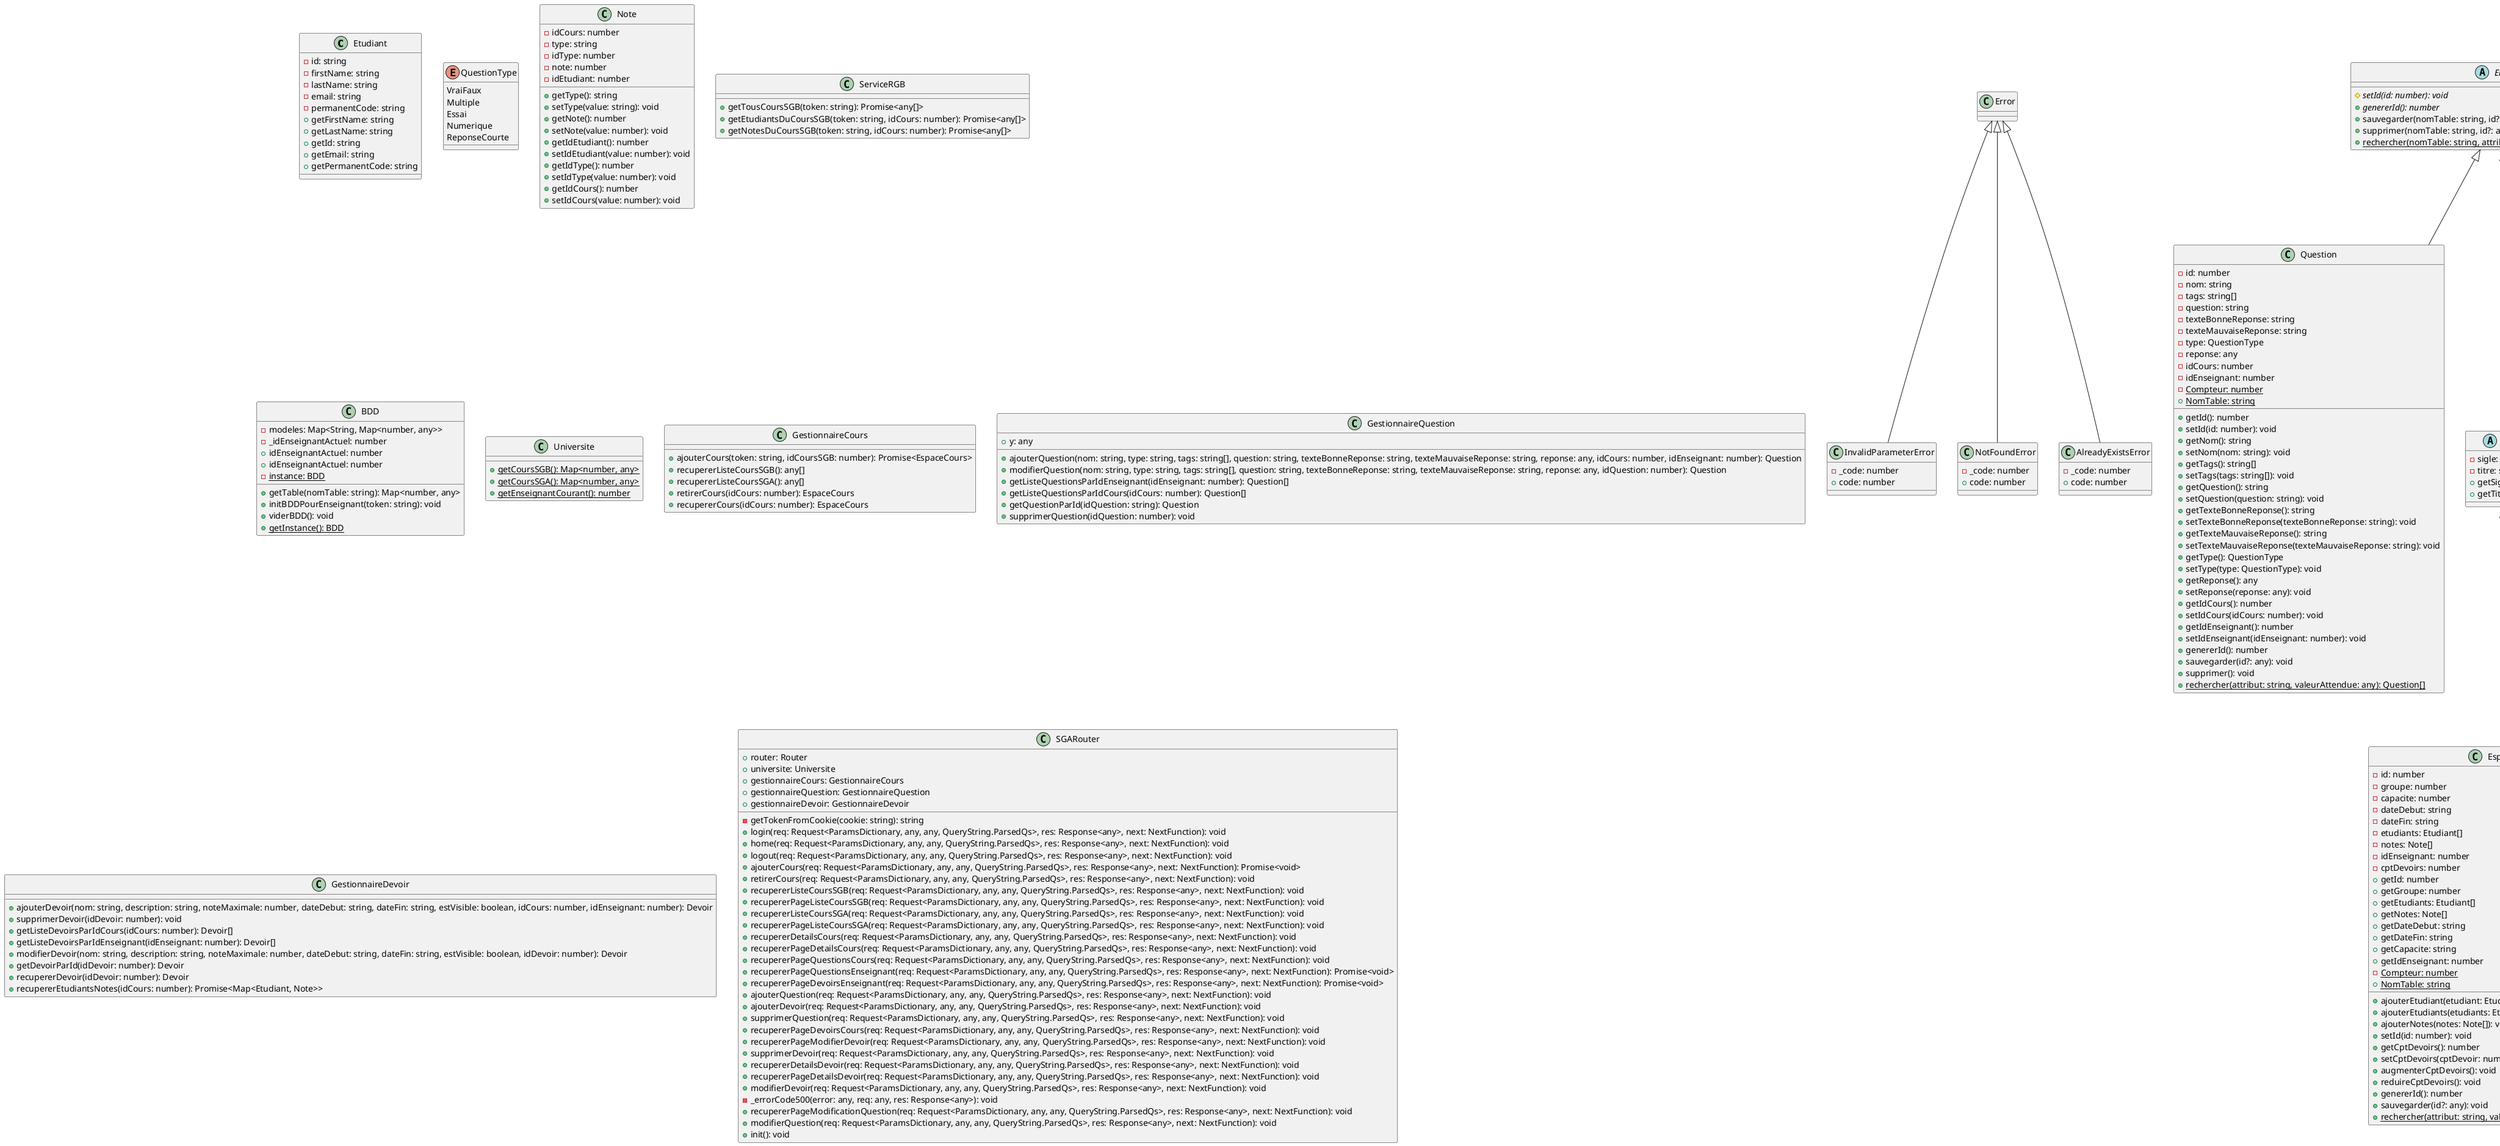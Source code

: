 @startuml
class Etudiant {
    -id: string
    -firstName: string
    -lastName: string
    -email: string
    -permanentCode: string
    +getFirstName: string
    +getLastName: string
    +getId: string
    +getEmail: string
    +getPermanentCode: string
}
class InvalidParameterError extends Error {
    -_code: number
    +code: number
}
enum QuestionType {
    VraiFaux
    Multiple
    Essai
    Numerique
    ReponseCourte
}
class Question extends EntiteBDD {
    -id: number
    -nom: string
    -tags: string[]
    -question: string
    -texteBonneReponse: string
    -texteMauvaiseReponse: string
    -type: QuestionType
    -reponse: any
    -idCours: number
    -idEnseignant: number
    +getId(): number
    +setId(id: number): void
    +getNom(): string
    +setNom(nom: string): void
    +getTags(): string[]
    +setTags(tags: string[]): void
    +getQuestion(): string
    +setQuestion(question: string): void
    +getTexteBonneReponse(): string
    +setTexteBonneReponse(texteBonneReponse: string): void
    +getTexteMauvaiseReponse(): string
    +setTexteMauvaiseReponse(texteMauvaiseReponse: string): void
    +getType(): QuestionType
    +setType(type: QuestionType): void
    +getReponse(): any
    +setReponse(reponse: any): void
    +getIdCours(): number
    +setIdCours(idCours: number): void
    +getIdEnseignant(): number
    +setIdEnseignant(idEnseignant: number): void
    +genererId(): number
    +sauvegarder(id?: any): void
    +supprimer(): void
    -{static} Compteur: number
    +{static} NomTable: string
    +{static} rechercher(attribut: string, valeurAttendue: any): Question[]
}
abstract class EntiteBDD {
    #{abstract} setId(id: number): void
    +{abstract} genererId(): number
    +sauvegarder(nomTable: string, id?: any): void
    +supprimer(nomTable: string, id?: any): void
    +{static} rechercher(nomTable: string, attribut: string, valeurAttendue: any): any[]
}
abstract class Cours extends EntiteBDD {
    -sigle: string
    -titre: string
    +getSigle: string
    +getTitre: string
}
class Note {
    -idCours: number
    -type: string
    -idType: number
    -note: number
    -idEtudiant: number
    +getType(): string
    +setType(value: string): void
    +getNote(): number
    +setNote(value: number): void
    +getIdEtudiant(): number
    +setIdEtudiant(value: number): void
    +getIdType(): number
    +setIdType(value: number): void
    +getIdCours(): number
    +setIdCours(value: number): void
}
class EspaceCours extends Cours {
    -id: number
    -groupe: number
    -capacite: number
    -dateDebut: string
    -dateFin: string
    -etudiants: Etudiant[]
    -notes: Note[]
    -idEnseignant: number
    -cptDevoirs: number
    +getId: number
    +getGroupe: number
    +getEtudiants: Etudiant[]
    +getNotes: Note[]
    +getDateDebut: string
    +getDateFin: string
    +getCapacite: string
    +getIdEnseignant: number
    +ajouterEtudiant(etudiant: Etudiant): void
    +ajouterEtudiants(etudiants: Etudiant[]): void
    +ajouterNotes(notes: Note[]): void
    +setId(id: number): void
    +getCptDevoirs(): number
    +setCptDevoirs(cptDevoir: number): void
    +augmenterCptDevoirs(): void
    +reduireCptDevoirs(): void
    +genererId(): number
    +sauvegarder(id?: any): void
    -{static} Compteur: number
    +{static} NomTable: string
    +{static} rechercher(attribut: string, valeurAttendue: any): EspaceCours[]
}
class ServiceRGB {
    +getTousCoursSGB(token: string): Promise<any[]>
    +getEtudiantsDuCoursSGB(token: string, idCours: number): Promise<any[]>
    +getNotesDuCoursSGB(token: string, idCours: number): Promise<any[]>
}
class BDD {
    -modeles: Map<String, Map<number, any>>
    -_idEnseignantActuel: number
    +idEnseignantActuel: number
    +idEnseignantActuel: number
    +getTable(nomTable: string): Map<number, any>
    +initBDDPourEnseignant(token: string): void
    +viderBDD(): void
    -{static} instance: BDD
    +{static} getInstance(): BDD
}
class NotFoundError extends Error {
    -_code: number
    +code: number
}
class AlreadyExistsError extends Error {
    -_code: number
    +code: number
}
class Universite {
    +{static} getCoursSGB(): Map<number, any>
    +{static} getCoursSGA(): Map<number, any>
    +{static} getEnseignantCourant(): number
}
class GestionnaireCours {
    +ajouterCours(token: string, idCoursSGB: number): Promise<EspaceCours>
    +recupererListeCoursSGB(): any[]
    +recupererListeCoursSGA(): any[]
    +retirerCours(idCours: number): EspaceCours
    +recupererCours(idCours: number): EspaceCours
}
class GestionnaireQuestion {
    +ajouterQuestion(nom: string, type: string, tags: string[], question: string, texteBonneReponse: string, texteMauvaiseReponse: string, reponse: any, idCours: number, idEnseignant: number): Question
    +modifierQuestion(nom: string, type: string, tags: string[], question: string, texteBonneReponse: string, texteMauvaiseReponse: string, reponse: any, idQuestion: number): Question
    +getListeQuestionsParIdEnseignant(idEnseignant: number): Question[]
    +getListeQuestionsParIdCours(idCours: number): Question[]
    +y: any
    +getQuestionParId(idQuestion: string): Question
    +supprimerQuestion(idQuestion: number): void
}
class Devoir extends EntiteBDD {
    -id: number
    -nom: string
    -description: string
    -noteMaximale: number
    -dateDebut: string
    -dateFin: string
    -estVisible: boolean
    -idCours: number
    -idEnseignant: number
    +getId(): number
    +setId(id: number): void
    +getNom(): string
    +setNom(nom: string): void
    +getDescription(): string
    +setDescription(description: string): void
    +getNoteMaximale(): number
    +setNoteMaximale(noteMaximale: number): void
    +getDateDebut(): string
    +setDateDebut(dateDebut: string): void
    +getDateFin(): string
    +setDateFin(dateFin: string): void
    +isEstVisible(): boolean
    +setEstVisible(estVisible: boolean): void
    +getIdCours(): number
    +getIdEnseignant(): number
    +setIdEnseignant(idEnseignant: number): void
    +setIdCours(idCours: number): void
    +genererId(): number
    +sauvegarder(id?: any): void
    +supprimer(id: any): void
    -{static} Compteur: number
    +{static} NomTable: string
    +{static} rechercher(attribut: string, valeurAttendue: any): Devoir[]
}
class GestionnaireDevoir {
    +ajouterDevoir(nom: string, description: string, noteMaximale: number, dateDebut: string, dateFin: string, estVisible: boolean, idCours: number, idEnseignant: number): Devoir
    +supprimerDevoir(idDevoir: number): void
    +getListeDevoirsParIdCours(idCours: number): Devoir[]
    +getListeDevoirsParIdEnseignant(idEnseignant: number): Devoir[]
    +modifierDevoir(nom: string, description: string, noteMaximale: number, dateDebut: string, dateFin: string, estVisible: boolean, idDevoir: number): Devoir
    +getDevoirParId(idDevoir: number): Devoir
    +recupererDevoir(idDevoir: number): Devoir
    +recupererEtudiantsNotes(idCours: number): Promise<Map<Etudiant, Note>>
}
class SGARouter {
    +router: Router
    +universite: Universite
    +gestionnaireCours: GestionnaireCours
    +gestionnaireQuestion: GestionnaireQuestion
    +gestionnaireDevoir: GestionnaireDevoir
    -getTokenFromCookie(cookie: string): string
    +login(req: Request<ParamsDictionary, any, any, QueryString.ParsedQs>, res: Response<any>, next: NextFunction): void
    +home(req: Request<ParamsDictionary, any, any, QueryString.ParsedQs>, res: Response<any>, next: NextFunction): void
    +logout(req: Request<ParamsDictionary, any, any, QueryString.ParsedQs>, res: Response<any>, next: NextFunction): void
    +ajouterCours(req: Request<ParamsDictionary, any, any, QueryString.ParsedQs>, res: Response<any>, next: NextFunction): Promise<void>
    +retirerCours(req: Request<ParamsDictionary, any, any, QueryString.ParsedQs>, res: Response<any>, next: NextFunction): void
    +recupererListeCoursSGB(req: Request<ParamsDictionary, any, any, QueryString.ParsedQs>, res: Response<any>, next: NextFunction): void
    +recupererPageListeCoursSGB(req: Request<ParamsDictionary, any, any, QueryString.ParsedQs>, res: Response<any>, next: NextFunction): void
    +recupererListeCoursSGA(req: Request<ParamsDictionary, any, any, QueryString.ParsedQs>, res: Response<any>, next: NextFunction): void
    +recupererPageListeCoursSGA(req: Request<ParamsDictionary, any, any, QueryString.ParsedQs>, res: Response<any>, next: NextFunction): void
    +recupererDetailsCours(req: Request<ParamsDictionary, any, any, QueryString.ParsedQs>, res: Response<any>, next: NextFunction): void
    +recupererPageDetailsCours(req: Request<ParamsDictionary, any, any, QueryString.ParsedQs>, res: Response<any>, next: NextFunction): void
    +recupererPageQuestionsCours(req: Request<ParamsDictionary, any, any, QueryString.ParsedQs>, res: Response<any>, next: NextFunction): void
    +recupererPageQuestionsEnseignant(req: Request<ParamsDictionary, any, any, QueryString.ParsedQs>, res: Response<any>, next: NextFunction): Promise<void>
    +recupererPageDevoirsEnseignant(req: Request<ParamsDictionary, any, any, QueryString.ParsedQs>, res: Response<any>, next: NextFunction): Promise<void>
    +ajouterQuestion(req: Request<ParamsDictionary, any, any, QueryString.ParsedQs>, res: Response<any>, next: NextFunction): void
    +ajouterDevoir(req: Request<ParamsDictionary, any, any, QueryString.ParsedQs>, res: Response<any>, next: NextFunction): void
    +supprimerQuestion(req: Request<ParamsDictionary, any, any, QueryString.ParsedQs>, res: Response<any>, next: NextFunction): void
    +recupererPageDevoirsCours(req: Request<ParamsDictionary, any, any, QueryString.ParsedQs>, res: Response<any>, next: NextFunction): void
    +recupererPageModifierDevoir(req: Request<ParamsDictionary, any, any, QueryString.ParsedQs>, res: Response<any>, next: NextFunction): void
    +supprimerDevoir(req: Request<ParamsDictionary, any, any, QueryString.ParsedQs>, res: Response<any>, next: NextFunction): void
    +recupererDetailsDevoir(req: Request<ParamsDictionary, any, any, QueryString.ParsedQs>, res: Response<any>, next: NextFunction): void
    +recupererPageDetailsDevoir(req: Request<ParamsDictionary, any, any, QueryString.ParsedQs>, res: Response<any>, next: NextFunction): void
    +modifierDevoir(req: Request<ParamsDictionary, any, any, QueryString.ParsedQs>, res: Response<any>, next: NextFunction): void
    -_errorCode500(error: any, req: any, res: Response<any>): void
    +recupererPageModificationQuestion(req: Request<ParamsDictionary, any, any, QueryString.ParsedQs>, res: Response<any>, next: NextFunction): void
    +modifierQuestion(req: Request<ParamsDictionary, any, any, QueryString.ParsedQs>, res: Response<any>, next: NextFunction): void
    +init(): void
}
@enduml